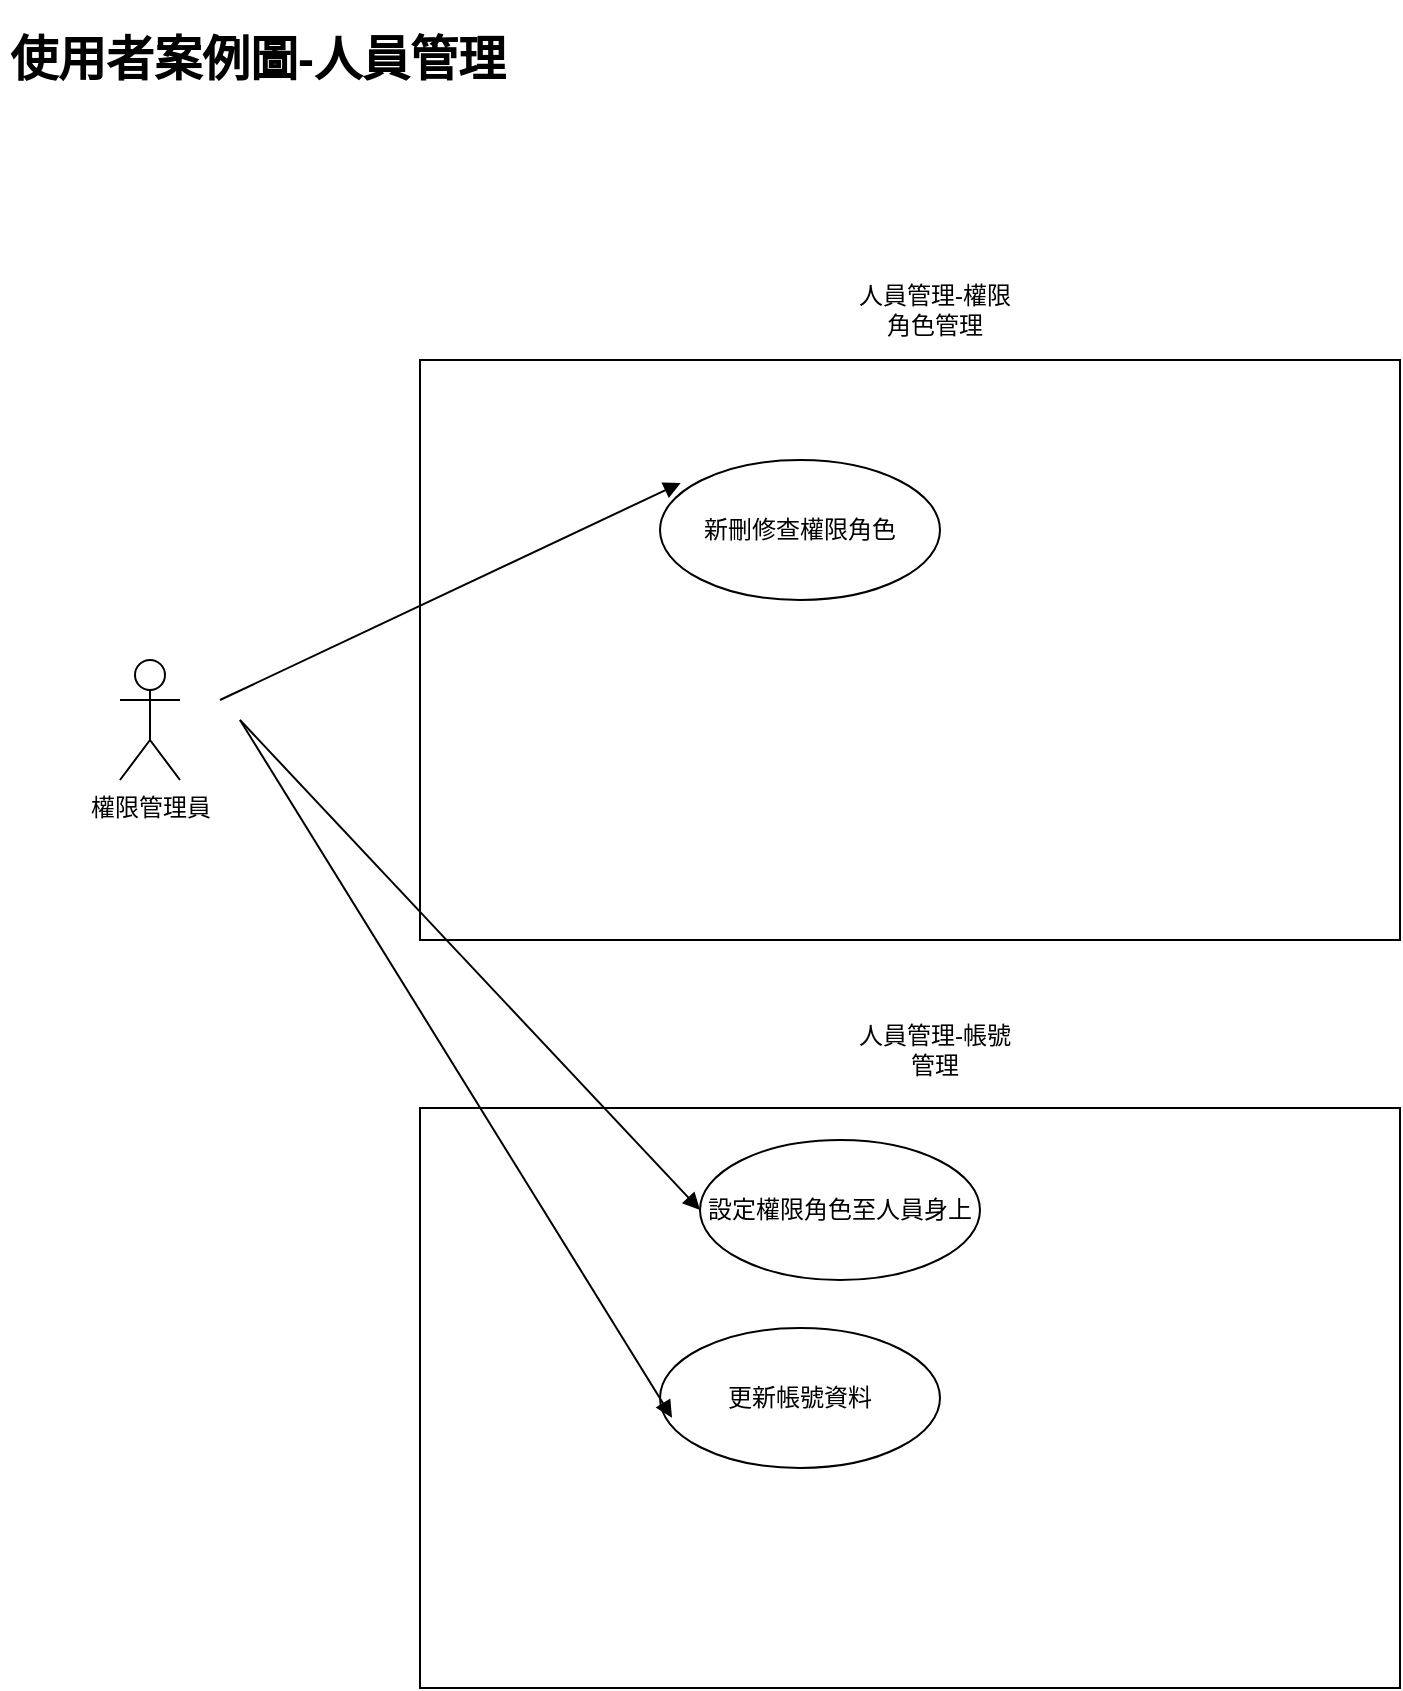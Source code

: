 <mxfile version="15.6.6" type="device"><diagram id="4ZNbAx4IfElN8y3qgS5P" name="Page-1"><mxGraphModel dx="1024" dy="687" grid="1" gridSize="10" guides="1" tooltips="1" connect="1" arrows="1" fold="1" page="1" pageScale="1" pageWidth="827" pageHeight="1169" math="0" shadow="0"><root><mxCell id="0"/><mxCell id="1" parent="0"/><mxCell id="Q0atqk7WGVGKcePPyG4--82" value="" style="html=1;fontColor=default;strokeColor=default;fillColor=default;" vertex="1" parent="1"><mxGeometry x="250" y="584" width="490" height="290" as="geometry"/></mxCell><mxCell id="Q0atqk7WGVGKcePPyG4--57" value="" style="html=1;fontColor=default;strokeColor=default;fillColor=default;" vertex="1" parent="1"><mxGeometry x="250" y="210" width="490" height="290" as="geometry"/></mxCell><mxCell id="A7Ur6f7OPCV7zLfDLtBG-33" value="&lt;h1&gt;使用者案例圖-人員管理&lt;/h1&gt;" style="text;html=1;strokeColor=none;fillColor=none;spacing=5;spacingTop=-20;whiteSpace=wrap;overflow=hidden;rounded=0;" parent="1" vertex="1"><mxGeometry x="40" y="40" width="330" height="130" as="geometry"/></mxCell><mxCell id="Q0atqk7WGVGKcePPyG4--13" value="新刪修查權限角色" style="ellipse;whiteSpace=wrap;html=1;fontColor=default;strokeColor=default;fillColor=default;" vertex="1" parent="1"><mxGeometry x="370" y="260" width="140" height="70" as="geometry"/></mxCell><mxCell id="Q0atqk7WGVGKcePPyG4--15" value="" style="html=1;verticalAlign=bottom;endArrow=block;rounded=0;labelBackgroundColor=default;fontColor=default;strokeColor=default;entryX=0.074;entryY=0.164;entryDx=0;entryDy=0;entryPerimeter=0;" edge="1" parent="1" target="Q0atqk7WGVGKcePPyG4--13"><mxGeometry width="80" relative="1" as="geometry"><mxPoint x="150" y="380" as="sourcePoint"/><mxPoint x="290.0" y="325" as="targetPoint"/></mxGeometry></mxCell><mxCell id="Q0atqk7WGVGKcePPyG4--47" value="權限管理員" style="shape=umlActor;verticalLabelPosition=bottom;verticalAlign=top;html=1;fillColor=default;strokeColor=default;fontColor=default;" vertex="1" parent="1"><mxGeometry x="100" y="360" width="30" height="60" as="geometry"/></mxCell><mxCell id="Q0atqk7WGVGKcePPyG4--58" value="人員管理-權限角色管理" style="text;html=1;strokeColor=none;fillColor=none;align=center;verticalAlign=middle;whiteSpace=wrap;rounded=0;fontColor=default;" vertex="1" parent="1"><mxGeometry x="465" y="170" width="85" height="30" as="geometry"/></mxCell><mxCell id="Q0atqk7WGVGKcePPyG4--74" value="設定權限角色至人員身上" style="ellipse;whiteSpace=wrap;html=1;fontColor=default;strokeColor=default;fillColor=default;" vertex="1" parent="1"><mxGeometry x="390" y="600" width="140" height="70" as="geometry"/></mxCell><mxCell id="Q0atqk7WGVGKcePPyG4--80" value="" style="html=1;verticalAlign=bottom;endArrow=block;rounded=0;labelBackgroundColor=default;fontColor=default;strokeColor=default;entryX=0;entryY=0.5;entryDx=0;entryDy=0;" edge="1" parent="1" target="Q0atqk7WGVGKcePPyG4--74"><mxGeometry width="80" relative="1" as="geometry"><mxPoint x="160" y="390" as="sourcePoint"/><mxPoint x="390.36" y="281.48" as="targetPoint"/></mxGeometry></mxCell><mxCell id="Q0atqk7WGVGKcePPyG4--81" value="人員管理-帳號管理" style="text;html=1;strokeColor=none;fillColor=none;align=center;verticalAlign=middle;whiteSpace=wrap;rounded=0;fontColor=default;" vertex="1" parent="1"><mxGeometry x="465" y="540" width="85" height="30" as="geometry"/></mxCell><mxCell id="Q0atqk7WGVGKcePPyG4--84" value="更新帳號資料" style="ellipse;whiteSpace=wrap;html=1;fontColor=default;strokeColor=default;fillColor=default;" vertex="1" parent="1"><mxGeometry x="370" y="694" width="140" height="70" as="geometry"/></mxCell><mxCell id="Q0atqk7WGVGKcePPyG4--86" value="" style="html=1;verticalAlign=bottom;endArrow=block;rounded=0;labelBackgroundColor=default;fontColor=default;strokeColor=default;entryX=0.043;entryY=0.641;entryDx=0;entryDy=0;entryPerimeter=0;" edge="1" parent="1" target="Q0atqk7WGVGKcePPyG4--84"><mxGeometry width="80" relative="1" as="geometry"><mxPoint x="160" y="390" as="sourcePoint"/><mxPoint x="390.36" y="281.48" as="targetPoint"/></mxGeometry></mxCell></root></mxGraphModel></diagram></mxfile>